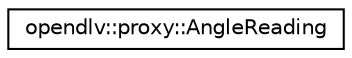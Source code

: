 digraph "Graphical Class Hierarchy"
{
 // LATEX_PDF_SIZE
  edge [fontname="Helvetica",fontsize="10",labelfontname="Helvetica",labelfontsize="10"];
  node [fontname="Helvetica",fontsize="10",shape=record];
  rankdir="LR";
  Node0 [label="opendlv::proxy::AngleReading",height=0.2,width=0.4,color="black", fillcolor="white", style="filled",URL="$classopendlv_1_1proxy_1_1AngleReading.html",tooltip=" "];
}
